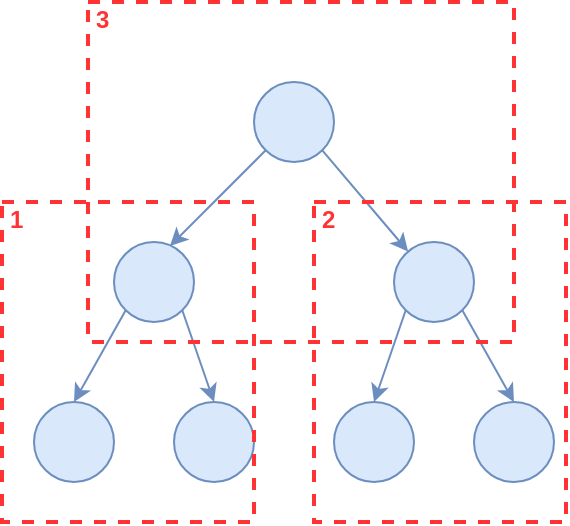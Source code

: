 <mxfile version="14.9.8" type="github">
  <diagram id="u5QrBE_CzFElulxA_ps-" name="Page-1">
    <mxGraphModel dx="946" dy="536" grid="1" gridSize="10" guides="1" tooltips="1" connect="1" arrows="1" fold="1" page="1" pageScale="1" pageWidth="827" pageHeight="1169" math="0" shadow="0">
      <root>
        <mxCell id="0" />
        <mxCell id="1" parent="0" />
        <mxCell id="csEbbyCo0Rl7-w98DxTJ-1" style="rounded=0;orthogonalLoop=1;jettySize=auto;html=1;exitX=0;exitY=1;exitDx=0;exitDy=0;entryX=0.7;entryY=0.05;entryDx=0;entryDy=0;entryPerimeter=0;fillColor=#dae8fc;strokeColor=#6c8ebf;" edge="1" parent="1" source="csEbbyCo0Rl7-w98DxTJ-3" target="csEbbyCo0Rl7-w98DxTJ-6">
          <mxGeometry relative="1" as="geometry" />
        </mxCell>
        <mxCell id="csEbbyCo0Rl7-w98DxTJ-2" style="edgeStyle=none;rounded=0;orthogonalLoop=1;jettySize=auto;html=1;exitX=1;exitY=1;exitDx=0;exitDy=0;fillColor=#dae8fc;strokeColor=#6c8ebf;" edge="1" parent="1" source="csEbbyCo0Rl7-w98DxTJ-3" target="csEbbyCo0Rl7-w98DxTJ-8">
          <mxGeometry relative="1" as="geometry" />
        </mxCell>
        <mxCell id="csEbbyCo0Rl7-w98DxTJ-3" value="" style="ellipse;whiteSpace=wrap;html=1;aspect=fixed;fillColor=#dae8fc;strokeColor=#6c8ebf;" vertex="1" parent="1">
          <mxGeometry x="230" y="110" width="40" height="40" as="geometry" />
        </mxCell>
        <mxCell id="csEbbyCo0Rl7-w98DxTJ-4" style="edgeStyle=none;rounded=0;orthogonalLoop=1;jettySize=auto;html=1;exitX=0;exitY=1;exitDx=0;exitDy=0;entryX=0.5;entryY=0;entryDx=0;entryDy=0;fillColor=#dae8fc;strokeColor=#6c8ebf;" edge="1" parent="1" source="csEbbyCo0Rl7-w98DxTJ-6" target="csEbbyCo0Rl7-w98DxTJ-9">
          <mxGeometry relative="1" as="geometry" />
        </mxCell>
        <mxCell id="csEbbyCo0Rl7-w98DxTJ-5" style="edgeStyle=none;rounded=0;orthogonalLoop=1;jettySize=auto;html=1;exitX=1;exitY=1;exitDx=0;exitDy=0;entryX=0.5;entryY=0;entryDx=0;entryDy=0;fillColor=#dae8fc;strokeColor=#6c8ebf;" edge="1" parent="1" source="csEbbyCo0Rl7-w98DxTJ-6" target="csEbbyCo0Rl7-w98DxTJ-10">
          <mxGeometry relative="1" as="geometry" />
        </mxCell>
        <mxCell id="csEbbyCo0Rl7-w98DxTJ-6" value="" style="ellipse;whiteSpace=wrap;html=1;aspect=fixed;fillColor=#dae8fc;strokeColor=#6c8ebf;" vertex="1" parent="1">
          <mxGeometry x="160" y="190" width="40" height="40" as="geometry" />
        </mxCell>
        <mxCell id="csEbbyCo0Rl7-w98DxTJ-7" style="edgeStyle=none;rounded=0;orthogonalLoop=1;jettySize=auto;html=1;exitX=0;exitY=1;exitDx=0;exitDy=0;entryX=0.5;entryY=0;entryDx=0;entryDy=0;fillColor=#dae8fc;strokeColor=#6c8ebf;" edge="1" parent="1" source="csEbbyCo0Rl7-w98DxTJ-8">
          <mxGeometry relative="1" as="geometry">
            <mxPoint x="290" y="270" as="targetPoint" />
          </mxGeometry>
        </mxCell>
        <mxCell id="csEbbyCo0Rl7-w98DxTJ-13" style="rounded=0;orthogonalLoop=1;jettySize=auto;html=1;exitX=1;exitY=1;exitDx=0;exitDy=0;entryX=0.5;entryY=0;entryDx=0;entryDy=0;fillColor=#dae8fc;strokeColor=#6c8ebf;" edge="1" parent="1" source="csEbbyCo0Rl7-w98DxTJ-8" target="csEbbyCo0Rl7-w98DxTJ-12">
          <mxGeometry relative="1" as="geometry" />
        </mxCell>
        <mxCell id="csEbbyCo0Rl7-w98DxTJ-8" value="" style="ellipse;whiteSpace=wrap;html=1;aspect=fixed;fillColor=#dae8fc;strokeColor=#6c8ebf;" vertex="1" parent="1">
          <mxGeometry x="300" y="190" width="40" height="40" as="geometry" />
        </mxCell>
        <mxCell id="csEbbyCo0Rl7-w98DxTJ-9" value="" style="ellipse;whiteSpace=wrap;html=1;aspect=fixed;fillColor=#dae8fc;strokeColor=#6c8ebf;" vertex="1" parent="1">
          <mxGeometry x="120" y="270" width="40" height="40" as="geometry" />
        </mxCell>
        <mxCell id="csEbbyCo0Rl7-w98DxTJ-10" value="" style="ellipse;whiteSpace=wrap;html=1;aspect=fixed;fillColor=#dae8fc;strokeColor=#6c8ebf;" vertex="1" parent="1">
          <mxGeometry x="190" y="270" width="40" height="40" as="geometry" />
        </mxCell>
        <mxCell id="csEbbyCo0Rl7-w98DxTJ-11" value="" style="ellipse;whiteSpace=wrap;html=1;aspect=fixed;fillColor=#dae8fc;strokeColor=#6c8ebf;" vertex="1" parent="1">
          <mxGeometry x="270" y="270" width="40" height="40" as="geometry" />
        </mxCell>
        <mxCell id="csEbbyCo0Rl7-w98DxTJ-12" value="" style="ellipse;whiteSpace=wrap;html=1;aspect=fixed;fillColor=#dae8fc;strokeColor=#6c8ebf;" vertex="1" parent="1">
          <mxGeometry x="340" y="270" width="40" height="40" as="geometry" />
        </mxCell>
        <mxCell id="csEbbyCo0Rl7-w98DxTJ-15" value="1" style="html=1;fontColor=#FF3333;fontStyle=1;align=left;verticalAlign=top;spacing=0;labelBorderColor=none;fillColor=none;dashed=1;strokeWidth=2;strokeColor=#FF3333;spacingLeft=4;spacingTop=-3;" vertex="1" parent="1">
          <mxGeometry x="104" y="170" width="126" height="160" as="geometry" />
        </mxCell>
        <mxCell id="csEbbyCo0Rl7-w98DxTJ-17" value="2" style="html=1;fontColor=#FF3333;fontStyle=1;align=left;verticalAlign=top;spacing=0;labelBorderColor=none;fillColor=none;dashed=1;strokeWidth=2;strokeColor=#FF3333;spacingLeft=4;spacingTop=-3;" vertex="1" parent="1">
          <mxGeometry x="260" y="170" width="126" height="160" as="geometry" />
        </mxCell>
        <mxCell id="csEbbyCo0Rl7-w98DxTJ-18" value="3" style="html=1;fontColor=#FF3333;fontStyle=1;align=left;verticalAlign=top;spacing=0;labelBorderColor=none;fillColor=none;dashed=1;strokeWidth=2;strokeColor=#FF3333;spacingLeft=4;spacingTop=-3;" vertex="1" parent="1">
          <mxGeometry x="147" y="70" width="213" height="170" as="geometry" />
        </mxCell>
      </root>
    </mxGraphModel>
  </diagram>
</mxfile>
